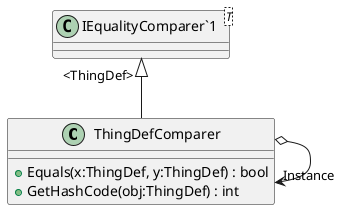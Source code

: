 @startuml
class ThingDefComparer {
    + Equals(x:ThingDef, y:ThingDef) : bool
    + GetHashCode(obj:ThingDef) : int
}
class "IEqualityComparer`1"<T> {
}
"IEqualityComparer`1" "<ThingDef>" <|-- ThingDefComparer
ThingDefComparer o-> "Instance" ThingDefComparer
@enduml
